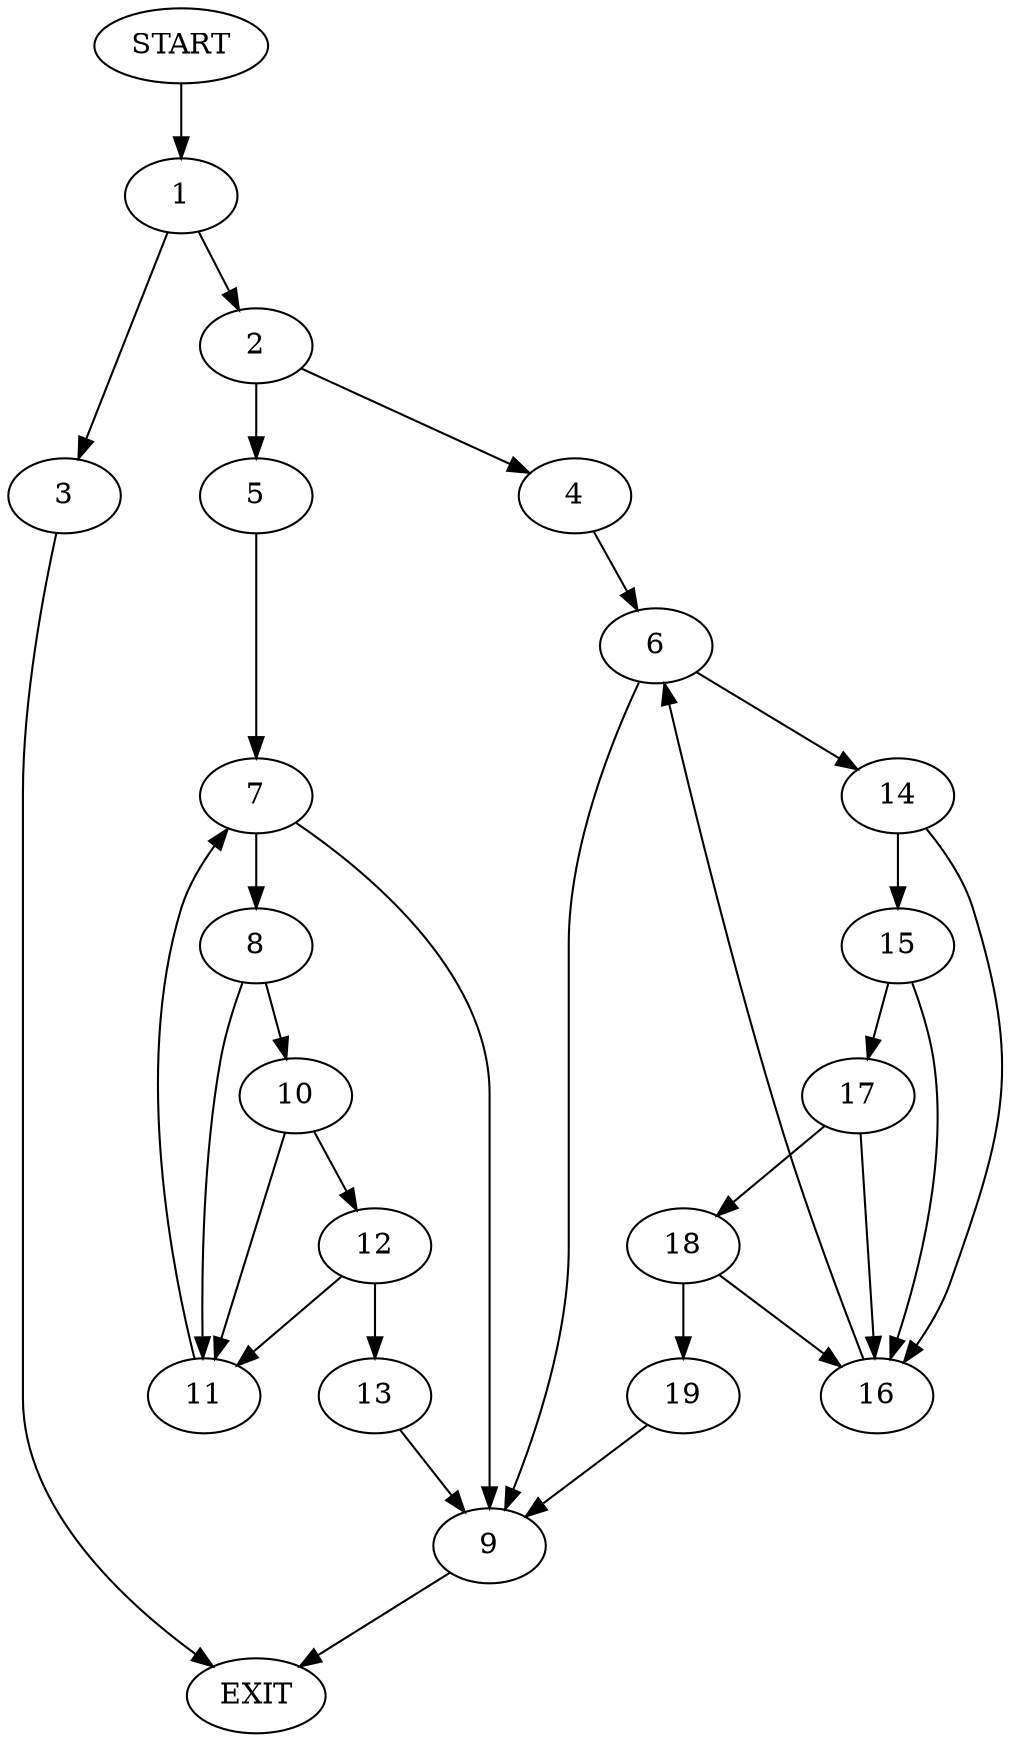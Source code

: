 digraph {
0 [label="START"]
20 [label="EXIT"]
0 -> 1
1 -> 2
1 -> 3
2 -> 4
2 -> 5
3 -> 20
4 -> 6
5 -> 7
7 -> 8
7 -> 9
9 -> 20
8 -> 10
8 -> 11
11 -> 7
10 -> 11
10 -> 12
12 -> 11
12 -> 13
13 -> 9
6 -> 9
6 -> 14
14 -> 15
14 -> 16
16 -> 6
15 -> 16
15 -> 17
17 -> 16
17 -> 18
18 -> 16
18 -> 19
19 -> 9
}
